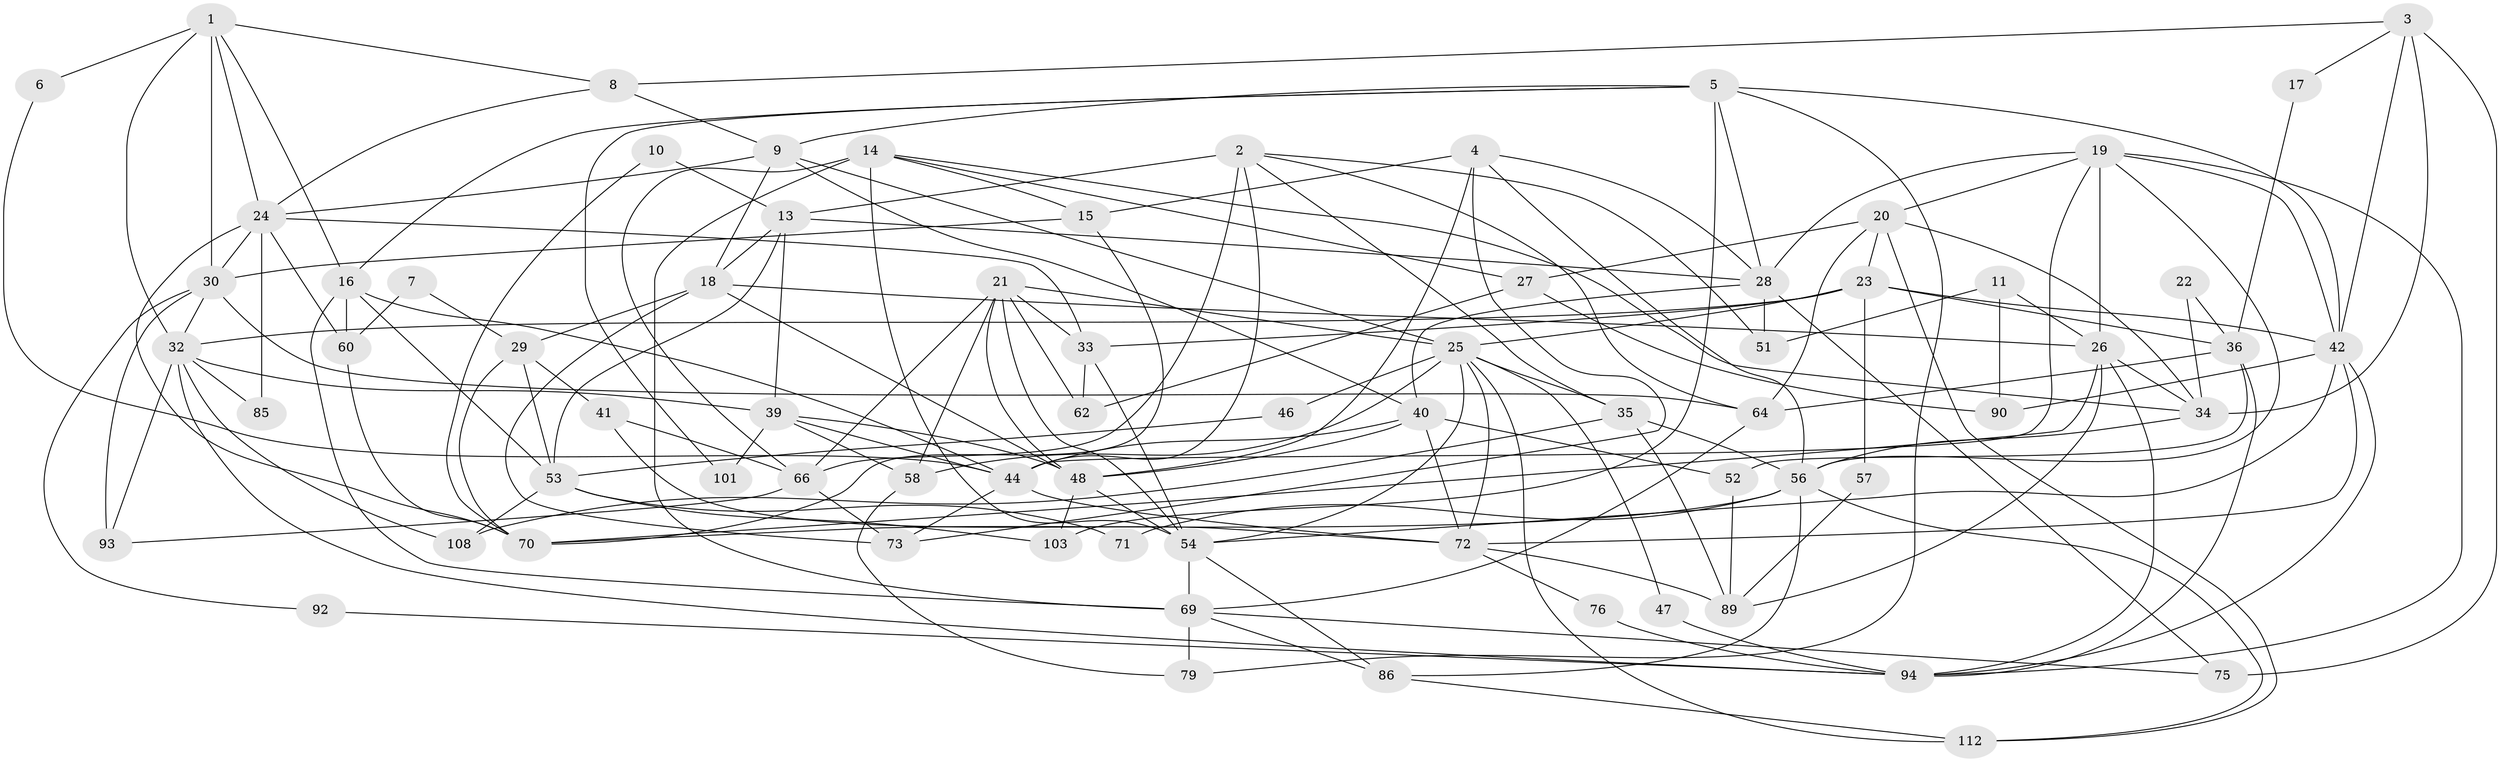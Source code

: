 // Generated by graph-tools (version 1.1) at 2025/23/03/03/25 07:23:58]
// undirected, 72 vertices, 177 edges
graph export_dot {
graph [start="1"]
  node [color=gray90,style=filled];
  1 [super="+81"];
  2 [super="+12"];
  3 [super="+55"];
  4;
  5 [super="+37"];
  6;
  7;
  8;
  9;
  10;
  11;
  13 [super="+31"];
  14 [super="+102"];
  15 [super="+38"];
  16 [super="+110"];
  17;
  18 [super="+84"];
  19 [super="+88"];
  20 [super="+100"];
  21 [super="+98"];
  22;
  23 [super="+68"];
  24 [super="+104"];
  25 [super="+111"];
  26 [super="+43"];
  27;
  28 [super="+106"];
  29 [super="+83"];
  30 [super="+99"];
  32 [super="+45"];
  33 [super="+63"];
  34 [super="+65"];
  35 [super="+59"];
  36 [super="+49"];
  39 [super="+91"];
  40 [super="+80"];
  41;
  42 [super="+107"];
  44 [super="+50"];
  46;
  47;
  48 [super="+74"];
  51;
  52 [super="+67"];
  53 [super="+61"];
  54 [super="+105"];
  56 [super="+78"];
  57;
  58;
  60;
  62;
  64 [super="+82"];
  66 [super="+97"];
  69 [super="+87"];
  70 [super="+77"];
  71;
  72 [super="+95"];
  73;
  75;
  76;
  79;
  85;
  86 [super="+109"];
  89;
  90;
  92;
  93;
  94 [super="+96"];
  101;
  103;
  108;
  112;
  1 -- 32 [weight=2];
  1 -- 8;
  1 -- 16;
  1 -- 6;
  1 -- 24;
  1 -- 30;
  2 -- 44;
  2 -- 13 [weight=2];
  2 -- 66;
  2 -- 64;
  2 -- 51;
  2 -- 35;
  3 -- 8;
  3 -- 75;
  3 -- 17;
  3 -- 34;
  3 -- 42;
  4 -- 15;
  4 -- 28;
  4 -- 73;
  4 -- 48;
  4 -- 56;
  5 -- 9;
  5 -- 79;
  5 -- 28;
  5 -- 101;
  5 -- 103;
  5 -- 16;
  5 -- 42;
  6 -- 44;
  7 -- 29;
  7 -- 60;
  8 -- 9;
  8 -- 24;
  9 -- 24;
  9 -- 18;
  9 -- 25;
  9 -- 40;
  10 -- 70;
  10 -- 13;
  11 -- 90;
  11 -- 51;
  11 -- 26;
  13 -- 39;
  13 -- 53;
  13 -- 28;
  13 -- 18;
  14 -- 54;
  14 -- 69 [weight=2];
  14 -- 66;
  14 -- 34;
  14 -- 27;
  14 -- 15;
  15 -- 30;
  15 -- 70;
  16 -- 44;
  16 -- 60;
  16 -- 69;
  16 -- 53;
  17 -- 36;
  18 -- 48;
  18 -- 29;
  18 -- 73;
  18 -- 26;
  19 -- 20;
  19 -- 56;
  19 -- 42;
  19 -- 44;
  19 -- 28;
  19 -- 94;
  19 -- 26;
  20 -- 27;
  20 -- 112;
  20 -- 34;
  20 -- 64;
  20 -- 23;
  21 -- 25;
  21 -- 54;
  21 -- 58;
  21 -- 48;
  21 -- 66;
  21 -- 62;
  21 -- 33;
  22 -- 34;
  22 -- 36;
  23 -- 33;
  23 -- 25;
  23 -- 57;
  23 -- 36 [weight=2];
  23 -- 42;
  23 -- 32;
  24 -- 60;
  24 -- 30 [weight=2];
  24 -- 70;
  24 -- 33;
  24 -- 85;
  25 -- 72;
  25 -- 112;
  25 -- 54;
  25 -- 58;
  25 -- 46;
  25 -- 47;
  25 -- 35;
  26 -- 70;
  26 -- 34;
  26 -- 94;
  26 -- 89;
  27 -- 62;
  27 -- 90;
  28 -- 75;
  28 -- 40;
  28 -- 51;
  29 -- 41;
  29 -- 53;
  29 -- 70;
  30 -- 92;
  30 -- 93;
  30 -- 64;
  30 -- 32;
  32 -- 39;
  32 -- 85;
  32 -- 108;
  32 -- 94;
  32 -- 93;
  33 -- 54;
  33 -- 62;
  34 -- 56;
  35 -- 89;
  35 -- 108;
  35 -- 56;
  36 -- 52;
  36 -- 64;
  36 -- 94;
  39 -- 48;
  39 -- 58;
  39 -- 101;
  39 -- 44;
  40 -- 48;
  40 -- 72;
  40 -- 44;
  40 -- 52;
  41 -- 66;
  41 -- 72;
  42 -- 72;
  42 -- 90;
  42 -- 94;
  42 -- 54;
  44 -- 73;
  44 -- 72 [weight=2];
  46 -- 53;
  47 -- 94;
  48 -- 103;
  48 -- 54;
  52 -- 89;
  53 -- 108;
  53 -- 103;
  53 -- 71;
  54 -- 69;
  54 -- 86;
  56 -- 112;
  56 -- 86;
  56 -- 70;
  56 -- 71;
  57 -- 89;
  58 -- 79;
  60 -- 70;
  64 -- 69;
  66 -- 73;
  66 -- 93;
  69 -- 75;
  69 -- 79;
  69 -- 86;
  72 -- 89 [weight=2];
  72 -- 76;
  76 -- 94;
  86 -- 112;
  92 -- 94;
}
